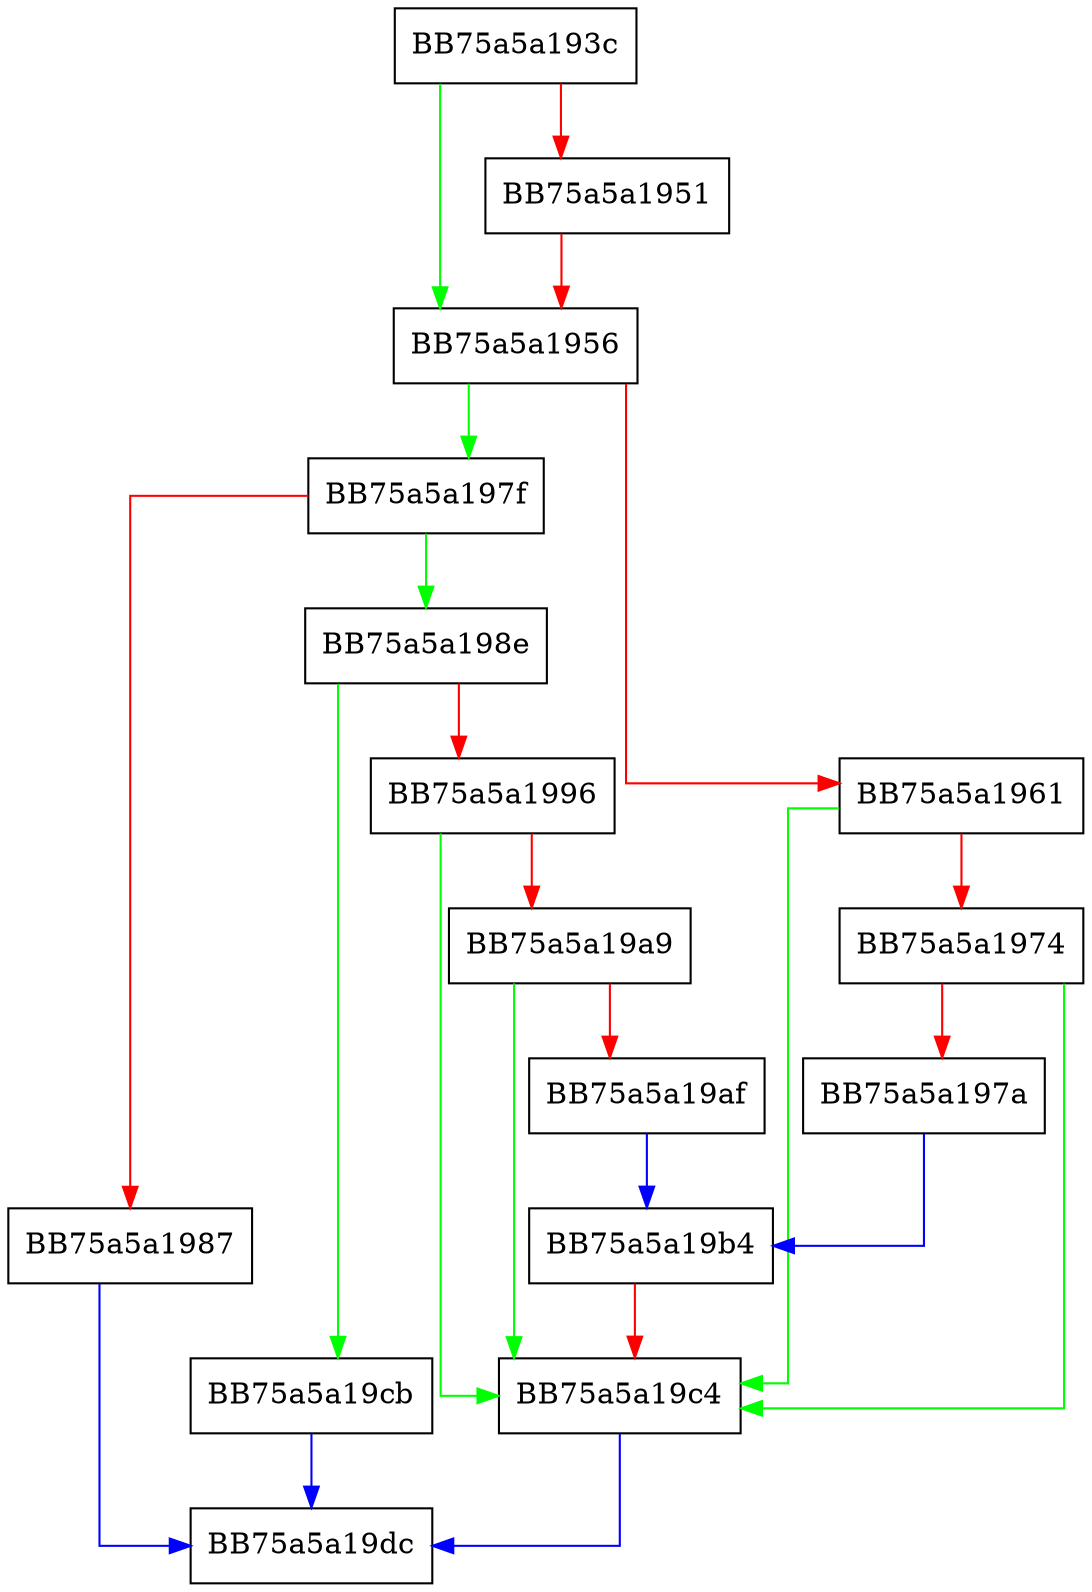 digraph FindNextPersistedScanID {
  node [shape="box"];
  graph [splines=ortho];
  BB75a5a193c -> BB75a5a1956 [color="green"];
  BB75a5a193c -> BB75a5a1951 [color="red"];
  BB75a5a1951 -> BB75a5a1956 [color="red"];
  BB75a5a1956 -> BB75a5a197f [color="green"];
  BB75a5a1956 -> BB75a5a1961 [color="red"];
  BB75a5a1961 -> BB75a5a19c4 [color="green"];
  BB75a5a1961 -> BB75a5a1974 [color="red"];
  BB75a5a1974 -> BB75a5a19c4 [color="green"];
  BB75a5a1974 -> BB75a5a197a [color="red"];
  BB75a5a197a -> BB75a5a19b4 [color="blue"];
  BB75a5a197f -> BB75a5a198e [color="green"];
  BB75a5a197f -> BB75a5a1987 [color="red"];
  BB75a5a1987 -> BB75a5a19dc [color="blue"];
  BB75a5a198e -> BB75a5a19cb [color="green"];
  BB75a5a198e -> BB75a5a1996 [color="red"];
  BB75a5a1996 -> BB75a5a19c4 [color="green"];
  BB75a5a1996 -> BB75a5a19a9 [color="red"];
  BB75a5a19a9 -> BB75a5a19c4 [color="green"];
  BB75a5a19a9 -> BB75a5a19af [color="red"];
  BB75a5a19af -> BB75a5a19b4 [color="blue"];
  BB75a5a19b4 -> BB75a5a19c4 [color="red"];
  BB75a5a19c4 -> BB75a5a19dc [color="blue"];
  BB75a5a19cb -> BB75a5a19dc [color="blue"];
}